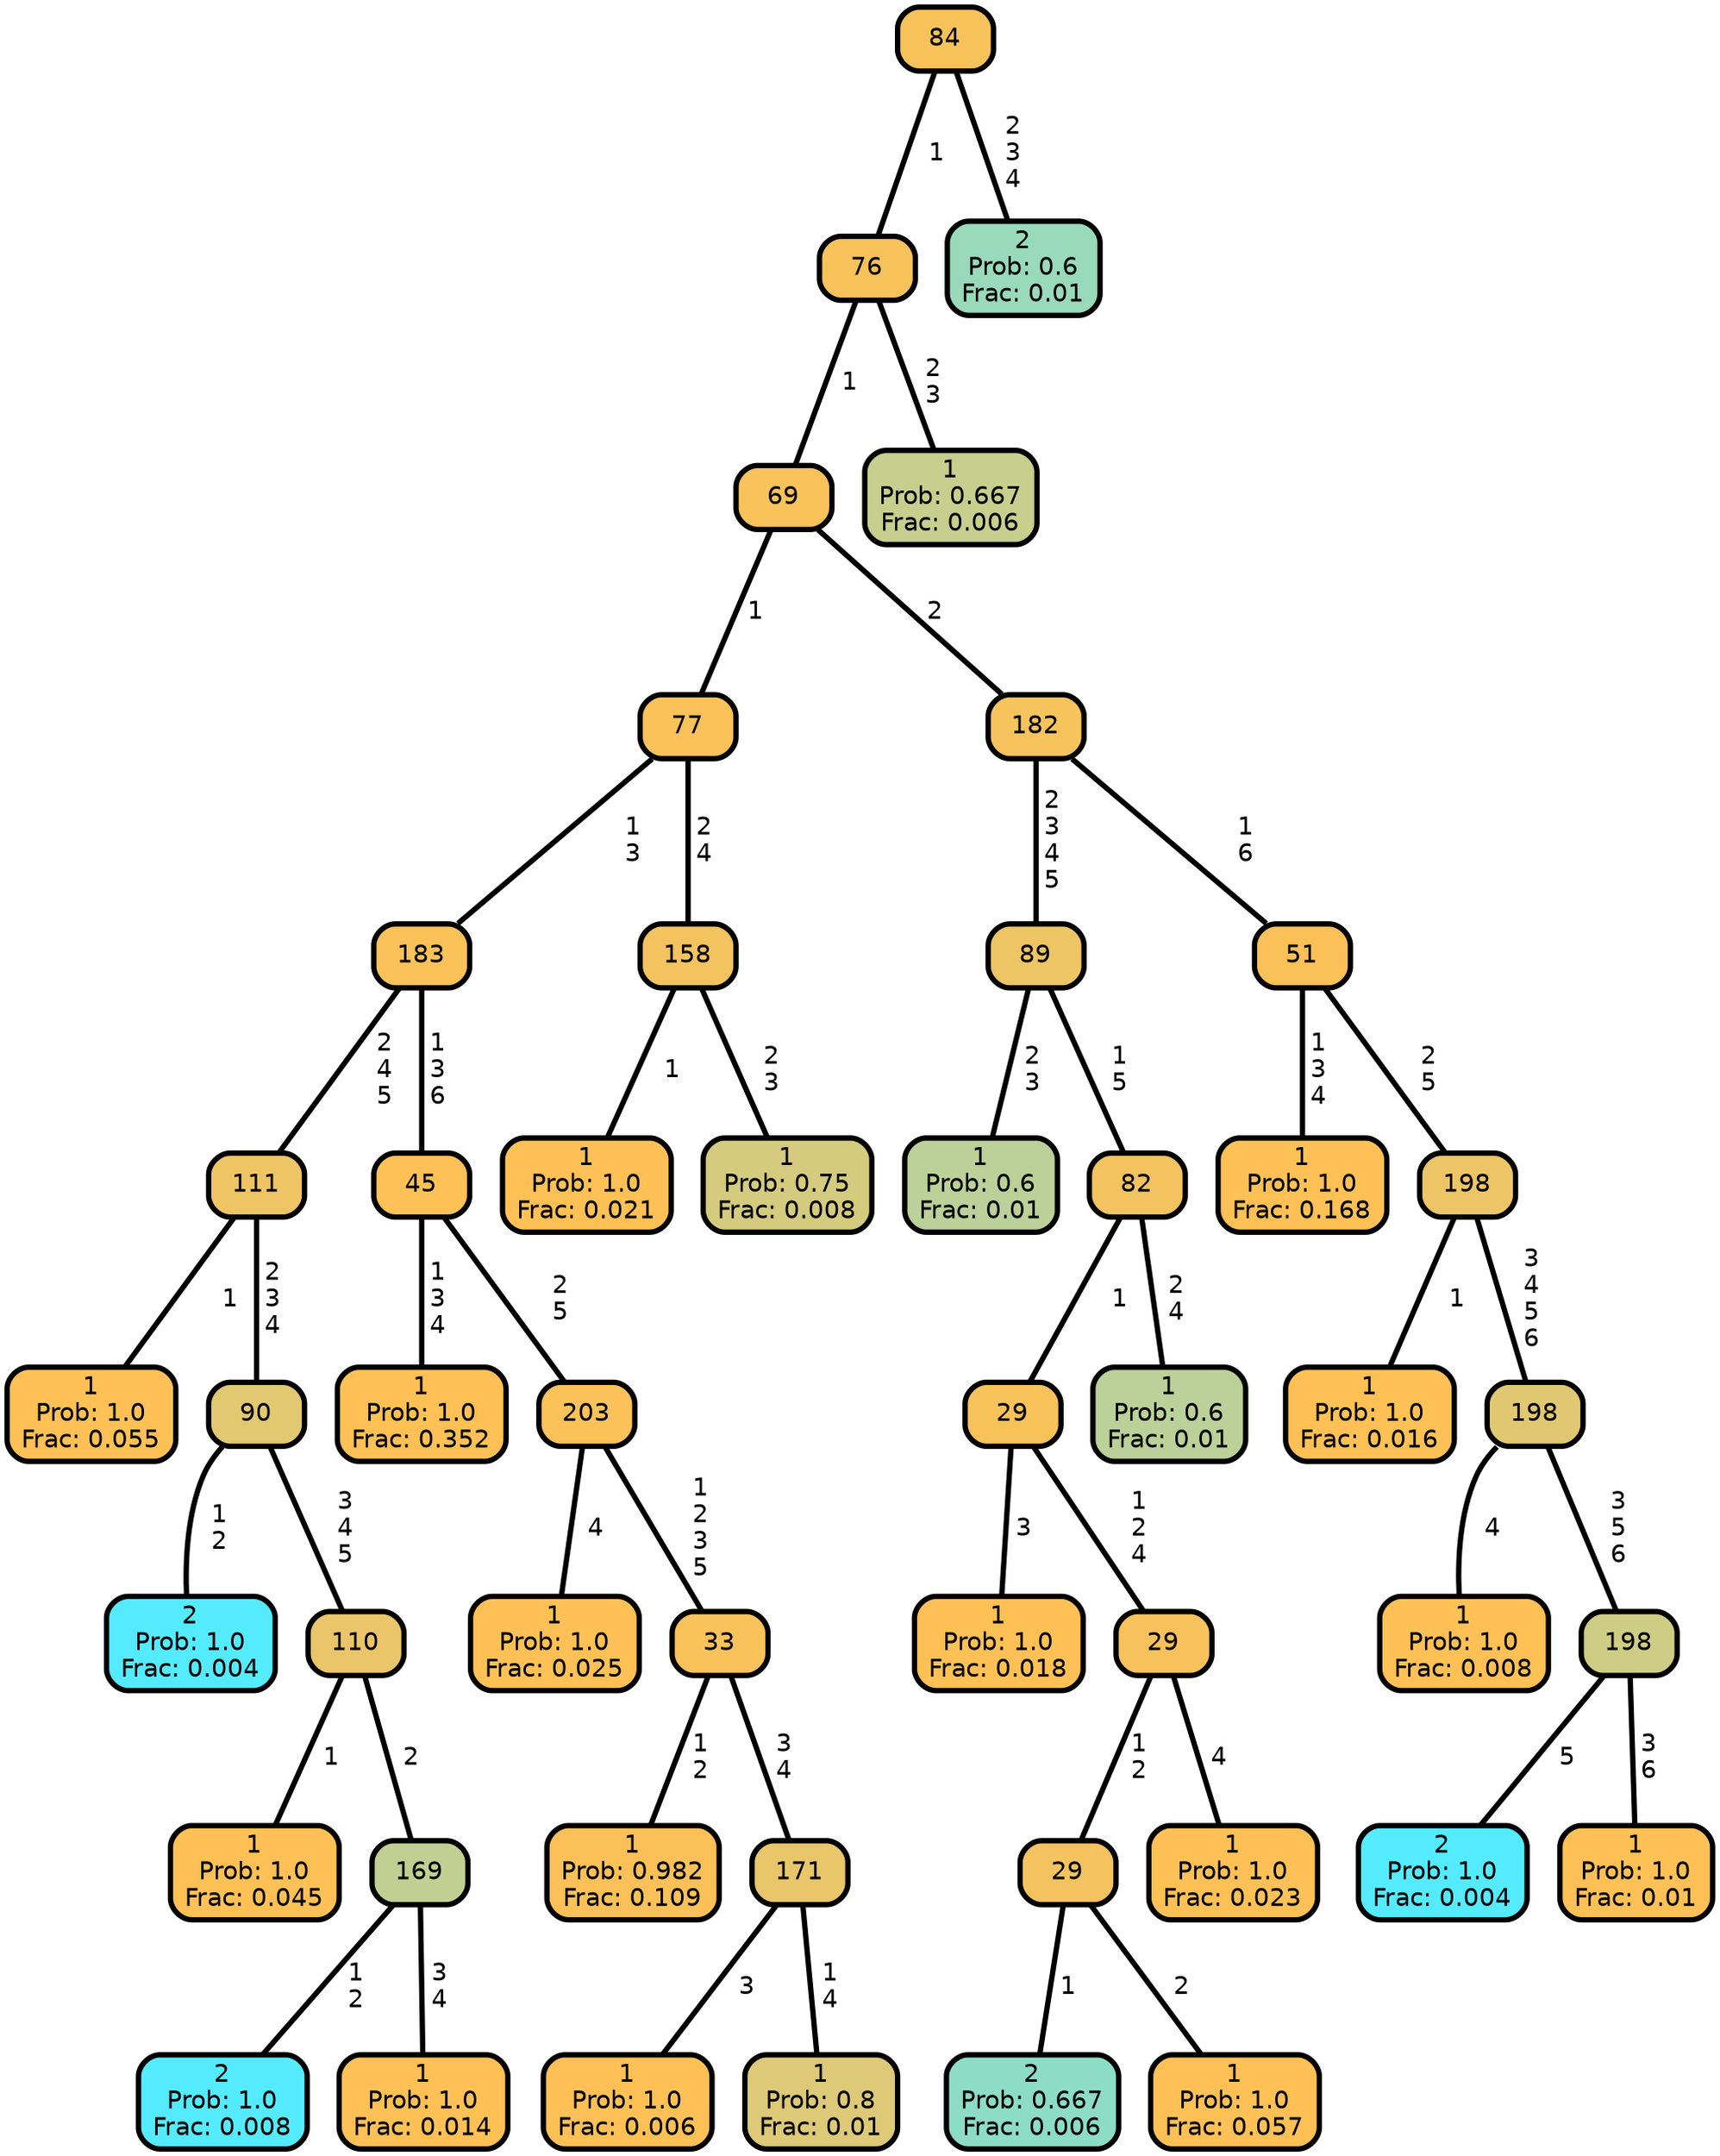 graph Tree {
node [shape=box, style="filled, rounded",color="black",penwidth="3",fontcolor="black",                 fontname=helvetica] ;
graph [ranksep="0 equally", splines=straight,                 bgcolor=transparent, dpi=200] ;
edge [fontname=helvetica, color=black] ;
0 [label="1
Prob: 1.0
Frac: 0.055", fillcolor="#ffc155"] ;
1 [label="111", fillcolor="#efc464"] ;
2 [label="2
Prob: 1.0
Frac: 0.004", fillcolor="#55ebff"] ;
3 [label="90", fillcolor="#e2c871"] ;
4 [label="1
Prob: 1.0
Frac: 0.045", fillcolor="#ffc155"] ;
5 [label="110", fillcolor="#ebc569"] ;
6 [label="2
Prob: 1.0
Frac: 0.008", fillcolor="#55ebff"] ;
7 [label="169", fillcolor="#c1d092"] ;
8 [label="1
Prob: 1.0
Frac: 0.014", fillcolor="#ffc155"] ;
9 [label="183", fillcolor="#fac259"] ;
10 [label="1
Prob: 1.0
Frac: 0.352", fillcolor="#ffc155"] ;
11 [label="45", fillcolor="#fdc156"] ;
12 [label="1
Prob: 1.0
Frac: 0.025", fillcolor="#ffc155"] ;
13 [label="203", fillcolor="#fac259"] ;
14 [label="1
Prob: 0.982
Frac: 0.109", fillcolor="#fbc158"] ;
15 [label="33", fillcolor="#f9c25a"] ;
16 [label="1
Prob: 1.0
Frac: 0.006", fillcolor="#ffc155"] ;
17 [label="171", fillcolor="#e9c66a"] ;
18 [label="1
Prob: 0.8
Frac: 0.01", fillcolor="#ddc977"] ;
19 [label="77", fillcolor="#fac259"] ;
20 [label="1
Prob: 1.0
Frac: 0.021", fillcolor="#ffc155"] ;
21 [label="158", fillcolor="#f3c360"] ;
22 [label="1
Prob: 0.75
Frac: 0.008", fillcolor="#d4cb7f"] ;
23 [label="69", fillcolor="#f9c25a"] ;
24 [label="1
Prob: 0.6
Frac: 0.01", fillcolor="#bbd199"] ;
25 [label="89", fillcolor="#eec565"] ;
26 [label="1
Prob: 1.0
Frac: 0.018", fillcolor="#ffc155"] ;
27 [label="29", fillcolor="#f8c25b"] ;
28 [label="2
Prob: 0.667
Frac: 0.006", fillcolor="#8dddc6"] ;
29 [label="29", fillcolor="#f4c35f"] ;
30 [label="1
Prob: 1.0
Frac: 0.057", fillcolor="#ffc155"] ;
31 [label="29", fillcolor="#f7c25c"] ;
32 [label="1
Prob: 1.0
Frac: 0.023", fillcolor="#ffc155"] ;
33 [label="82", fillcolor="#f3c360"] ;
34 [label="1
Prob: 0.6
Frac: 0.01", fillcolor="#bbd199"] ;
35 [label="182", fillcolor="#f6c35d"] ;
36 [label="1
Prob: 1.0
Frac: 0.168", fillcolor="#ffc155"] ;
37 [label="51", fillcolor="#fbc158"] ;
38 [label="1
Prob: 1.0
Frac: 0.016", fillcolor="#ffc155"] ;
39 [label="198", fillcolor="#edc566"] ;
40 [label="1
Prob: 1.0
Frac: 0.008", fillcolor="#ffc155"] ;
41 [label="198", fillcolor="#e0c873"] ;
42 [label="2
Prob: 1.0
Frac: 0.004", fillcolor="#55ebff"] ;
43 [label="198", fillcolor="#cecd85"] ;
44 [label="1
Prob: 1.0
Frac: 0.01", fillcolor="#ffc155"] ;
45 [label="76", fillcolor="#f8c25b"] ;
46 [label="1
Prob: 0.667
Frac: 0.006", fillcolor="#c6cf8d"] ;
47 [label="84", fillcolor="#f8c25b"] ;
48 [label="2
Prob: 0.6
Frac: 0.01", fillcolor="#99dabb"] ;
1 -- 0 [label=" 1",penwidth=3] ;
1 -- 3 [label=" 2\n 3\n 4",penwidth=3] ;
3 -- 2 [label=" 1\n 2",penwidth=3] ;
3 -- 5 [label=" 3\n 4\n 5",penwidth=3] ;
5 -- 4 [label=" 1",penwidth=3] ;
5 -- 7 [label=" 2",penwidth=3] ;
7 -- 6 [label=" 1\n 2",penwidth=3] ;
7 -- 8 [label=" 3\n 4",penwidth=3] ;
9 -- 1 [label=" 2\n 4\n 5",penwidth=3] ;
9 -- 11 [label=" 1\n 3\n 6",penwidth=3] ;
11 -- 10 [label=" 1\n 3\n 4",penwidth=3] ;
11 -- 13 [label=" 2\n 5",penwidth=3] ;
13 -- 12 [label=" 4",penwidth=3] ;
13 -- 15 [label=" 1\n 2\n 3\n 5",penwidth=3] ;
15 -- 14 [label=" 1\n 2",penwidth=3] ;
15 -- 17 [label=" 3\n 4",penwidth=3] ;
17 -- 16 [label=" 3",penwidth=3] ;
17 -- 18 [label=" 1\n 4",penwidth=3] ;
19 -- 9 [label=" 1\n 3",penwidth=3] ;
19 -- 21 [label=" 2\n 4",penwidth=3] ;
21 -- 20 [label=" 1",penwidth=3] ;
21 -- 22 [label=" 2\n 3",penwidth=3] ;
23 -- 19 [label=" 1",penwidth=3] ;
23 -- 35 [label=" 2",penwidth=3] ;
25 -- 24 [label=" 2\n 3",penwidth=3] ;
25 -- 33 [label=" 1\n 5",penwidth=3] ;
27 -- 26 [label=" 3",penwidth=3] ;
27 -- 31 [label=" 1\n 2\n 4",penwidth=3] ;
29 -- 28 [label=" 1",penwidth=3] ;
29 -- 30 [label=" 2",penwidth=3] ;
31 -- 29 [label=" 1\n 2",penwidth=3] ;
31 -- 32 [label=" 4",penwidth=3] ;
33 -- 27 [label=" 1",penwidth=3] ;
33 -- 34 [label=" 2\n 4",penwidth=3] ;
35 -- 25 [label=" 2\n 3\n 4\n 5",penwidth=3] ;
35 -- 37 [label=" 1\n 6",penwidth=3] ;
37 -- 36 [label=" 1\n 3\n 4",penwidth=3] ;
37 -- 39 [label=" 2\n 5",penwidth=3] ;
39 -- 38 [label=" 1",penwidth=3] ;
39 -- 41 [label=" 3\n 4\n 5\n 6",penwidth=3] ;
41 -- 40 [label=" 4",penwidth=3] ;
41 -- 43 [label=" 3\n 5\n 6",penwidth=3] ;
43 -- 42 [label=" 5",penwidth=3] ;
43 -- 44 [label=" 3\n 6",penwidth=3] ;
45 -- 23 [label=" 1",penwidth=3] ;
45 -- 46 [label=" 2\n 3",penwidth=3] ;
47 -- 45 [label=" 1",penwidth=3] ;
47 -- 48 [label=" 2\n 3\n 4",penwidth=3] ;
{rank = same;}}